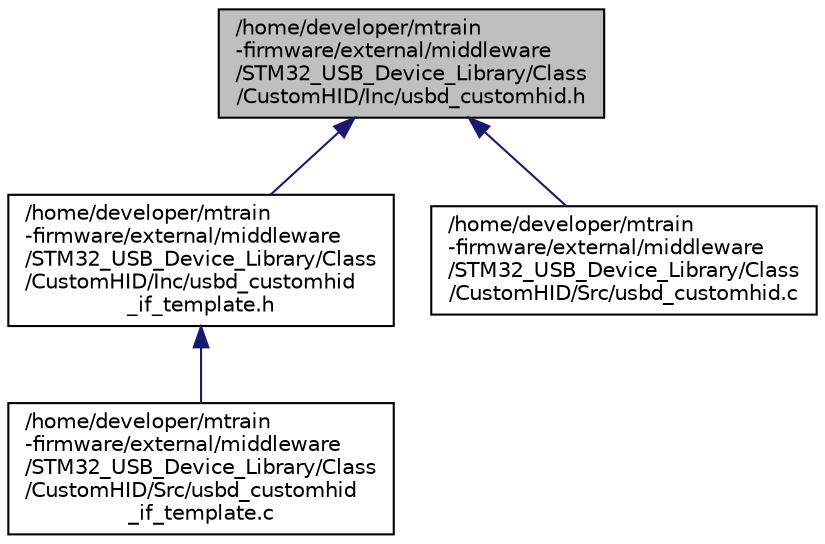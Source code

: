 digraph "/home/developer/mtrain-firmware/external/middleware/STM32_USB_Device_Library/Class/CustomHID/Inc/usbd_customhid.h"
{
  edge [fontname="Helvetica",fontsize="10",labelfontname="Helvetica",labelfontsize="10"];
  node [fontname="Helvetica",fontsize="10",shape=record];
  Node75 [label="/home/developer/mtrain\l-firmware/external/middleware\l/STM32_USB_Device_Library/Class\l/CustomHID/Inc/usbd_customhid.h",height=0.2,width=0.4,color="black", fillcolor="grey75", style="filled", fontcolor="black"];
  Node75 -> Node76 [dir="back",color="midnightblue",fontsize="10",style="solid",fontname="Helvetica"];
  Node76 [label="/home/developer/mtrain\l-firmware/external/middleware\l/STM32_USB_Device_Library/Class\l/CustomHID/Inc/usbd_customhid\l_if_template.h",height=0.2,width=0.4,color="black", fillcolor="white", style="filled",URL="$usbd__customhid__if__template_8h.html",tooltip="Header for usbd_customhid_if_template.c file. "];
  Node76 -> Node77 [dir="back",color="midnightblue",fontsize="10",style="solid",fontname="Helvetica"];
  Node77 [label="/home/developer/mtrain\l-firmware/external/middleware\l/STM32_USB_Device_Library/Class\l/CustomHID/Src/usbd_customhid\l_if_template.c",height=0.2,width=0.4,color="black", fillcolor="white", style="filled",URL="$usbd__customhid__if__template_8c.html",tooltip="USB Device Custom HID interface file. This template should be copied to the user folder, renamed and customized following user needs. "];
  Node75 -> Node78 [dir="back",color="midnightblue",fontsize="10",style="solid",fontname="Helvetica"];
  Node78 [label="/home/developer/mtrain\l-firmware/external/middleware\l/STM32_USB_Device_Library/Class\l/CustomHID/Src/usbd_customhid.c",height=0.2,width=0.4,color="black", fillcolor="white", style="filled",URL="$usbd__customhid_8c.html",tooltip="This file provides the CUSTOM_HID core functions. "];
}
